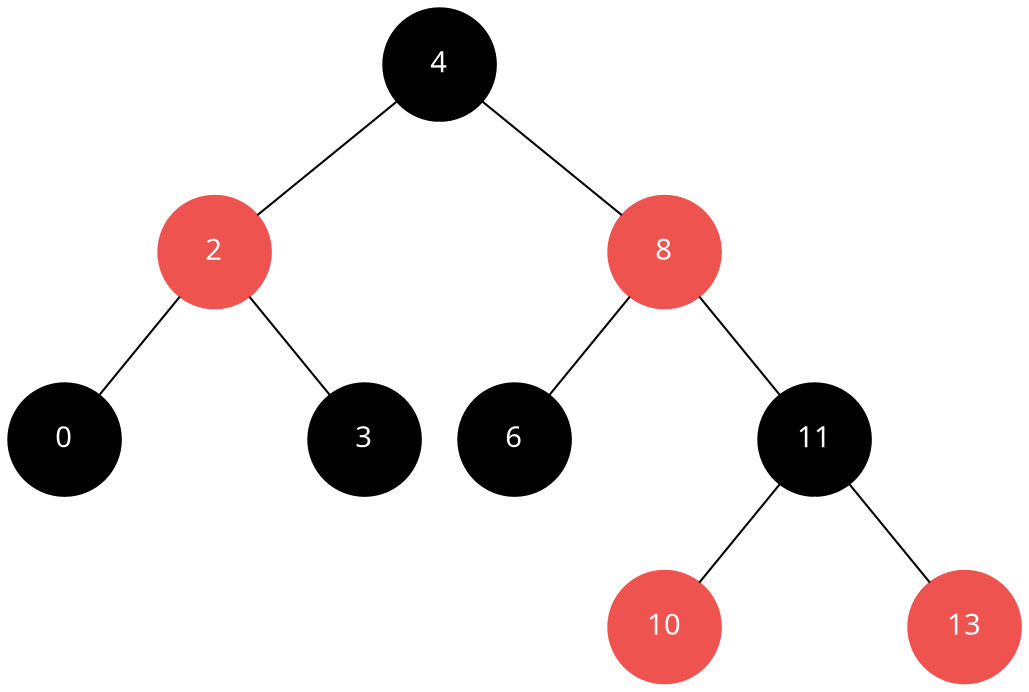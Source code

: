 digraph {
size="10,10"
fontpath="/home/M/.fonts/"
	node [shape=circle]
	node [style=filled]
	node [color=black]
	node [fixedsize=true]
	node [height=0.75]
	node [width=0.75]
	node [fontcolor=white]
	node [fontname="Courier:Bold"]
	edge [arrowhead=none]
	edge [style=filled]
	edge [weight=10]
	edge [color=black]
	node [color=black]
	4
	edge [weight=10]
	edge [color=black]
	node [color="#ef5350"]
	2
		4 -> 2
	edge [weight=100]
	edge [color=white]
	node [color=white]
	"[4"
		4 -> "[4"
	edge [weight=10]
	edge [color=black]
	node [color="#ef5350"]
	8
		4 -> 8
	edge [weight=10]
	edge [color=black]
	node [color=black]
	6
		8 -> 6
	edge [weight=100]
	edge [color=white]
	node [color=white]
	"[8"
		8 -> "[8"
	edge [weight=10]
	edge [color=black]
	node [color=black]
	11
		8 -> 11
	edge [weight=10]
	edge [color=black]
	node [color="#ef5350"]
	10
		11 -> 10
	edge [weight=100]
	edge [color=white]
	node [color=white]
	"[11"
		11 -> "[11"
	edge [weight=10]
	edge [color=black]
	node [color="#ef5350"]
	13
		11 -> 13
	edge [weight=10]
	edge [color=black]
	node [color=black]
	0
		2 -> 0
	edge [weight=100]
	edge [color=white]
	node [color=white]
	"[2"
		2 -> "[2"
	edge [weight=10]
	edge [color=black]
	node [color=black]
	3
		2 -> 3
}